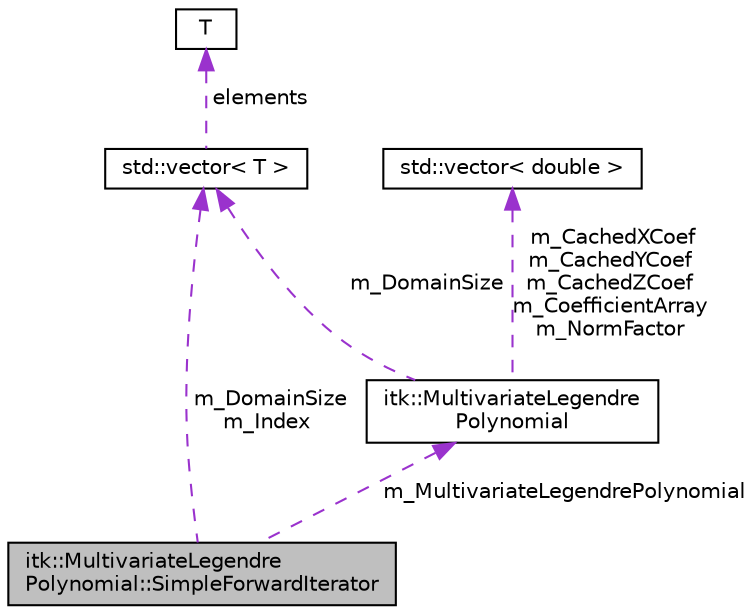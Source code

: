 digraph "itk::MultivariateLegendrePolynomial::SimpleForwardIterator"
{
 // LATEX_PDF_SIZE
  edge [fontname="Helvetica",fontsize="10",labelfontname="Helvetica",labelfontsize="10"];
  node [fontname="Helvetica",fontsize="10",shape=record];
  Node1 [label="itk::MultivariateLegendre\lPolynomial::SimpleForwardIterator",height=0.2,width=0.4,color="black", fillcolor="grey75", style="filled", fontcolor="black",tooltip="Iterator which only supports forward iteration and Begin(), IsAtEnd(), and Get() method which work ju..."];
  Node2 -> Node1 [dir="back",color="darkorchid3",fontsize="10",style="dashed",label=" m_MultivariateLegendrePolynomial" ,fontname="Helvetica"];
  Node2 [label="itk::MultivariateLegendre\lPolynomial",height=0.2,width=0.4,color="black", fillcolor="white", style="filled",URL="$classitk_1_1MultivariateLegendrePolynomial.html",tooltip="2D and 3D multivariate Legendre Polynomial"];
  Node3 -> Node2 [dir="back",color="darkorchid3",fontsize="10",style="dashed",label=" m_DomainSize" ,fontname="Helvetica"];
  Node3 [label="std::vector\< T \>",height=0.2,width=0.4,color="black", fillcolor="white", style="filled",tooltip=" "];
  Node4 -> Node3 [dir="back",color="darkorchid3",fontsize="10",style="dashed",label=" elements" ,fontname="Helvetica"];
  Node4 [label="T",height=0.2,width=0.4,color="black", fillcolor="white", style="filled",tooltip=" "];
  Node5 -> Node2 [dir="back",color="darkorchid3",fontsize="10",style="dashed",label=" m_CachedXCoef\nm_CachedYCoef\nm_CachedZCoef\nm_CoefficientArray\nm_NormFactor" ,fontname="Helvetica"];
  Node5 [label="std::vector\< double \>",height=0.2,width=0.4,color="black", fillcolor="white", style="filled",tooltip=" "];
  Node3 -> Node1 [dir="back",color="darkorchid3",fontsize="10",style="dashed",label=" m_DomainSize\nm_Index" ,fontname="Helvetica"];
}
